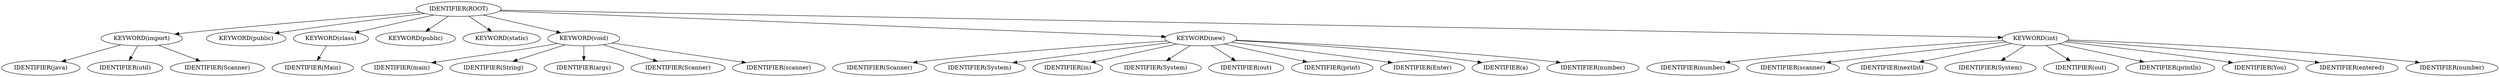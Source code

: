 
digraph {
	3188324811200 [label="IDENTIFIER(ROOT)"]
	3188324811296 [label="KEYWORD(import)"]
	3188324811200 -> 3188324811296
	3188324811584 [label="IDENTIFIER(java)"]
	3188324811296 -> 3188324811584
	3188324811392 [label="IDENTIFIER(util)"]
	3188324811296 -> 3188324811392
	3188324812016 [label="IDENTIFIER(Scanner)"]
	3188324811296 -> 3188324812016
	3188324811440 [label="KEYWORD(public)"]
	3188324811200 -> 3188324811440
	3188324812064 [label="KEYWORD(class)"]
	3188324811200 -> 3188324812064
	3188324811680 [label="IDENTIFIER(Main)"]
	3188324812064 -> 3188324811680
	3188324811776 [label="KEYWORD(public)"]
	3188324811200 -> 3188324811776
	3188324811872 [label="KEYWORD(static)"]
	3188324811200 -> 3188324811872
	3188324812112 [label="KEYWORD(void)"]
	3188324811200 -> 3188324812112
	3188324812256 [label="IDENTIFIER(main)"]
	3188324812112 -> 3188324812256
	3188324812352 [label="IDENTIFIER(String)"]
	3188324812112 -> 3188324812352
	3188324812448 [label="IDENTIFIER(args)"]
	3188324812112 -> 3188324812448
	3188324812544 [label="IDENTIFIER(Scanner)"]
	3188324812112 -> 3188324812544
	3188324812640 [label="IDENTIFIER(scanner)"]
	3188324812112 -> 3188324812640
	3188324812736 [label="KEYWORD(new)"]
	3188324811200 -> 3188324812736
	3188324812832 [label="IDENTIFIER(Scanner)"]
	3188324812736 -> 3188324812832
	3188324812928 [label="IDENTIFIER(System)"]
	3188324812736 -> 3188324812928
	3188324813024 [label="IDENTIFIER(in)"]
	3188324812736 -> 3188324813024
	3188324813120 [label="IDENTIFIER(System)"]
	3188324812736 -> 3188324813120
	3188324813216 [label="IDENTIFIER(out)"]
	3188324812736 -> 3188324813216
	3188324813312 [label="IDENTIFIER(print)"]
	3188324812736 -> 3188324813312
	3188324813408 [label="IDENTIFIER(Enter)"]
	3188324812736 -> 3188324813408
	3188324813504 [label="IDENTIFIER(a)"]
	3188324812736 -> 3188324813504
	3188324813600 [label="IDENTIFIER(number)"]
	3188324812736 -> 3188324813600
	3188324813696 [label="KEYWORD(int)"]
	3188324811200 -> 3188324813696
	3188324813792 [label="IDENTIFIER(number)"]
	3188324813696 -> 3188324813792
	3188324813888 [label="IDENTIFIER(scanner)"]
	3188324813696 -> 3188324813888
	3188324813984 [label="IDENTIFIER(nextInt)"]
	3188324813696 -> 3188324813984
	3188324814080 [label="IDENTIFIER(System)"]
	3188324813696 -> 3188324814080
	3188324814176 [label="IDENTIFIER(out)"]
	3188324813696 -> 3188324814176
	3188324814272 [label="IDENTIFIER(println)"]
	3188324813696 -> 3188324814272
	3188324814368 [label="IDENTIFIER(You)"]
	3188324813696 -> 3188324814368
	3188324814464 [label="IDENTIFIER(entered)"]
	3188324813696 -> 3188324814464
	3188324814560 [label="IDENTIFIER(number)"]
	3188324813696 -> 3188324814560
}
